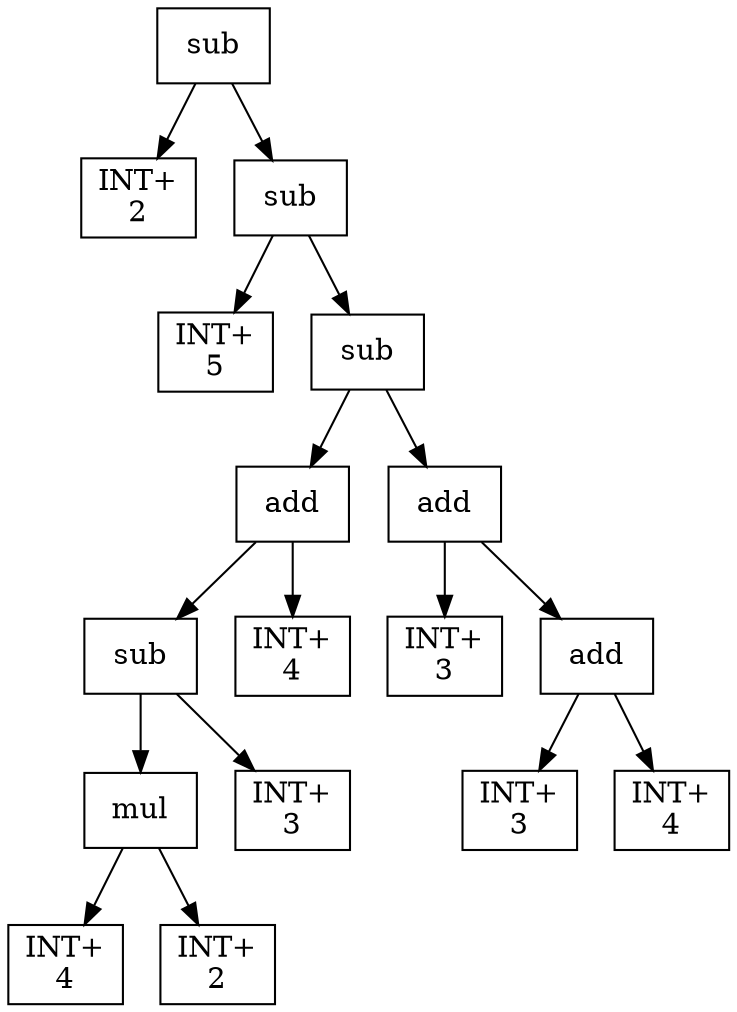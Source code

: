 digraph expr {
  node [shape=box];
  n1 [label="sub"];
  n2 [label="INT+\n2"];
  n3 [label="sub"];
  n4 [label="INT+\n5"];
  n5 [label="sub"];
  n6 [label="add"];
  n7 [label="sub"];
  n8 [label="mul"];
  n9 [label="INT+\n4"];
  n10 [label="INT+\n2"];
  n8 -> n9;
  n8 -> n10;
  n11 [label="INT+\n3"];
  n7 -> n8;
  n7 -> n11;
  n12 [label="INT+\n4"];
  n6 -> n7;
  n6 -> n12;
  n13 [label="add"];
  n14 [label="INT+\n3"];
  n15 [label="add"];
  n16 [label="INT+\n3"];
  n17 [label="INT+\n4"];
  n15 -> n16;
  n15 -> n17;
  n13 -> n14;
  n13 -> n15;
  n5 -> n6;
  n5 -> n13;
  n3 -> n4;
  n3 -> n5;
  n1 -> n2;
  n1 -> n3;
}